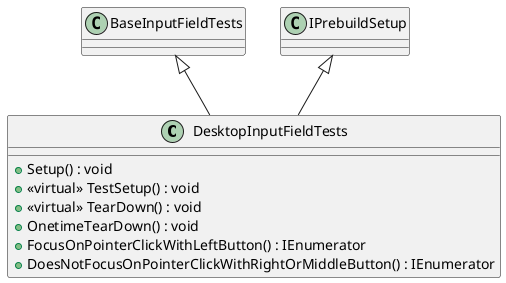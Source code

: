 @startuml
class DesktopInputFieldTests {
    + Setup() : void
    + <<virtual>> TestSetup() : void
    + <<virtual>> TearDown() : void
    + OnetimeTearDown() : void
    + FocusOnPointerClickWithLeftButton() : IEnumerator
    + DoesNotFocusOnPointerClickWithRightOrMiddleButton() : IEnumerator
}
BaseInputFieldTests <|-- DesktopInputFieldTests
IPrebuildSetup <|-- DesktopInputFieldTests
@enduml
